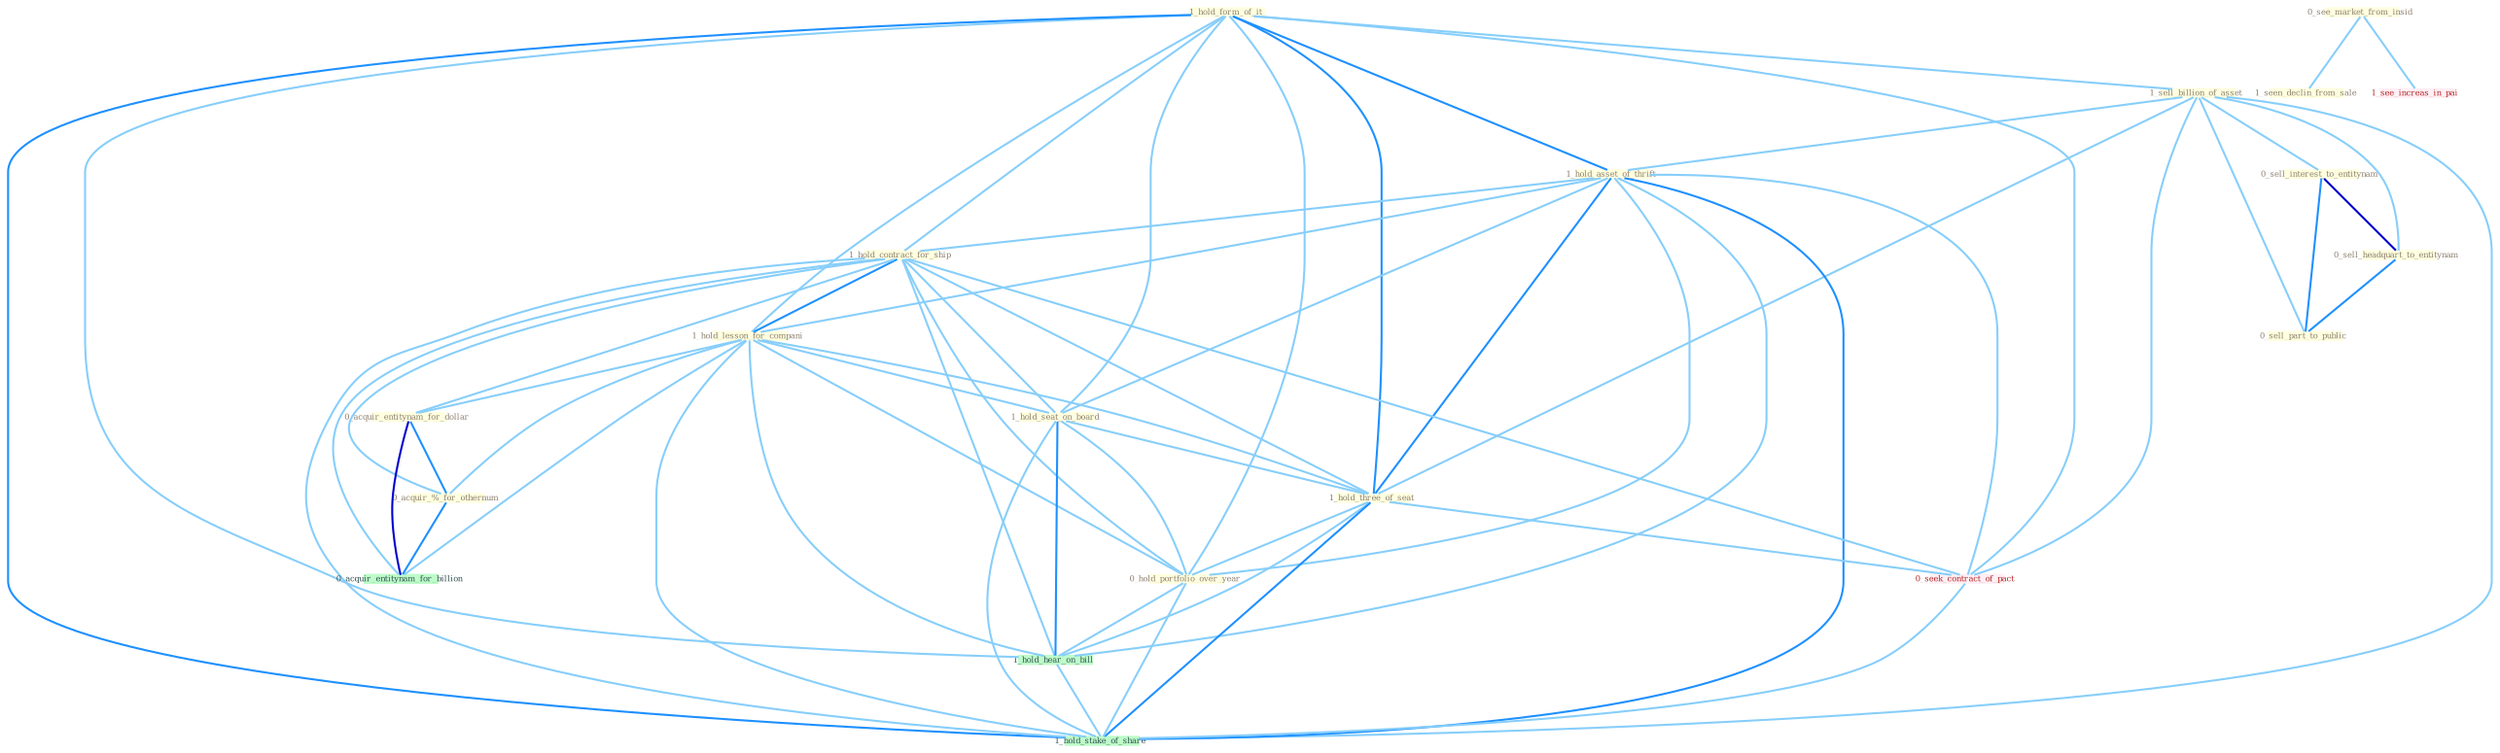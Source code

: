 Graph G{ 
    node
    [shape=polygon,style=filled,width=.5,height=.06,color="#BDFCC9",fixedsize=true,fontsize=4,
    fontcolor="#2f4f4f"];
    {node
    [color="#ffffe0", fontcolor="#8b7d6b"] "1_hold_form_of_it " "1_sell_billion_of_asset " "1_hold_asset_of_thrift " "1_hold_contract_for_ship " "1_hold_lesson_for_compani " "0_see_market_from_insid " "0_acquir_entitynam_for_dollar " "1_hold_seat_on_board " "1_hold_three_of_seat " "1_seen_declin_from_sale " "0_hold_portfolio_over_year " "0_sell_interest_to_entitynam " "0_sell_headquart_to_entitynam " "0_acquir_%_for_othernum " "0_sell_part_to_public "}
{node [color="#fff0f5", fontcolor="#b22222"] "0_seek_contract_of_pact " "1_see_increas_in_pai "}
edge [color="#B0E2FF"];

	"1_hold_form_of_it " -- "1_sell_billion_of_asset " [w="1", color="#87cefa" ];
	"1_hold_form_of_it " -- "1_hold_asset_of_thrift " [w="2", color="#1e90ff" , len=0.8];
	"1_hold_form_of_it " -- "1_hold_contract_for_ship " [w="1", color="#87cefa" ];
	"1_hold_form_of_it " -- "1_hold_lesson_for_compani " [w="1", color="#87cefa" ];
	"1_hold_form_of_it " -- "1_hold_seat_on_board " [w="1", color="#87cefa" ];
	"1_hold_form_of_it " -- "1_hold_three_of_seat " [w="2", color="#1e90ff" , len=0.8];
	"1_hold_form_of_it " -- "0_hold_portfolio_over_year " [w="1", color="#87cefa" ];
	"1_hold_form_of_it " -- "0_seek_contract_of_pact " [w="1", color="#87cefa" ];
	"1_hold_form_of_it " -- "1_hold_hear_on_bill " [w="1", color="#87cefa" ];
	"1_hold_form_of_it " -- "1_hold_stake_of_share " [w="2", color="#1e90ff" , len=0.8];
	"1_sell_billion_of_asset " -- "1_hold_asset_of_thrift " [w="1", color="#87cefa" ];
	"1_sell_billion_of_asset " -- "1_hold_three_of_seat " [w="1", color="#87cefa" ];
	"1_sell_billion_of_asset " -- "0_sell_interest_to_entitynam " [w="1", color="#87cefa" ];
	"1_sell_billion_of_asset " -- "0_sell_headquart_to_entitynam " [w="1", color="#87cefa" ];
	"1_sell_billion_of_asset " -- "0_sell_part_to_public " [w="1", color="#87cefa" ];
	"1_sell_billion_of_asset " -- "0_seek_contract_of_pact " [w="1", color="#87cefa" ];
	"1_sell_billion_of_asset " -- "1_hold_stake_of_share " [w="1", color="#87cefa" ];
	"1_hold_asset_of_thrift " -- "1_hold_contract_for_ship " [w="1", color="#87cefa" ];
	"1_hold_asset_of_thrift " -- "1_hold_lesson_for_compani " [w="1", color="#87cefa" ];
	"1_hold_asset_of_thrift " -- "1_hold_seat_on_board " [w="1", color="#87cefa" ];
	"1_hold_asset_of_thrift " -- "1_hold_three_of_seat " [w="2", color="#1e90ff" , len=0.8];
	"1_hold_asset_of_thrift " -- "0_hold_portfolio_over_year " [w="1", color="#87cefa" ];
	"1_hold_asset_of_thrift " -- "0_seek_contract_of_pact " [w="1", color="#87cefa" ];
	"1_hold_asset_of_thrift " -- "1_hold_hear_on_bill " [w="1", color="#87cefa" ];
	"1_hold_asset_of_thrift " -- "1_hold_stake_of_share " [w="2", color="#1e90ff" , len=0.8];
	"1_hold_contract_for_ship " -- "1_hold_lesson_for_compani " [w="2", color="#1e90ff" , len=0.8];
	"1_hold_contract_for_ship " -- "0_acquir_entitynam_for_dollar " [w="1", color="#87cefa" ];
	"1_hold_contract_for_ship " -- "1_hold_seat_on_board " [w="1", color="#87cefa" ];
	"1_hold_contract_for_ship " -- "1_hold_three_of_seat " [w="1", color="#87cefa" ];
	"1_hold_contract_for_ship " -- "0_hold_portfolio_over_year " [w="1", color="#87cefa" ];
	"1_hold_contract_for_ship " -- "0_acquir_%_for_othernum " [w="1", color="#87cefa" ];
	"1_hold_contract_for_ship " -- "0_seek_contract_of_pact " [w="1", color="#87cefa" ];
	"1_hold_contract_for_ship " -- "0_acquir_entitynam_for_billion " [w="1", color="#87cefa" ];
	"1_hold_contract_for_ship " -- "1_hold_hear_on_bill " [w="1", color="#87cefa" ];
	"1_hold_contract_for_ship " -- "1_hold_stake_of_share " [w="1", color="#87cefa" ];
	"1_hold_lesson_for_compani " -- "0_acquir_entitynam_for_dollar " [w="1", color="#87cefa" ];
	"1_hold_lesson_for_compani " -- "1_hold_seat_on_board " [w="1", color="#87cefa" ];
	"1_hold_lesson_for_compani " -- "1_hold_three_of_seat " [w="1", color="#87cefa" ];
	"1_hold_lesson_for_compani " -- "0_hold_portfolio_over_year " [w="1", color="#87cefa" ];
	"1_hold_lesson_for_compani " -- "0_acquir_%_for_othernum " [w="1", color="#87cefa" ];
	"1_hold_lesson_for_compani " -- "0_acquir_entitynam_for_billion " [w="1", color="#87cefa" ];
	"1_hold_lesson_for_compani " -- "1_hold_hear_on_bill " [w="1", color="#87cefa" ];
	"1_hold_lesson_for_compani " -- "1_hold_stake_of_share " [w="1", color="#87cefa" ];
	"0_see_market_from_insid " -- "1_seen_declin_from_sale " [w="1", color="#87cefa" ];
	"0_see_market_from_insid " -- "1_see_increas_in_pai " [w="1", color="#87cefa" ];
	"0_acquir_entitynam_for_dollar " -- "0_acquir_%_for_othernum " [w="2", color="#1e90ff" , len=0.8];
	"0_acquir_entitynam_for_dollar " -- "0_acquir_entitynam_for_billion " [w="3", color="#0000cd" , len=0.6];
	"1_hold_seat_on_board " -- "1_hold_three_of_seat " [w="1", color="#87cefa" ];
	"1_hold_seat_on_board " -- "0_hold_portfolio_over_year " [w="1", color="#87cefa" ];
	"1_hold_seat_on_board " -- "1_hold_hear_on_bill " [w="2", color="#1e90ff" , len=0.8];
	"1_hold_seat_on_board " -- "1_hold_stake_of_share " [w="1", color="#87cefa" ];
	"1_hold_three_of_seat " -- "0_hold_portfolio_over_year " [w="1", color="#87cefa" ];
	"1_hold_three_of_seat " -- "0_seek_contract_of_pact " [w="1", color="#87cefa" ];
	"1_hold_three_of_seat " -- "1_hold_hear_on_bill " [w="1", color="#87cefa" ];
	"1_hold_three_of_seat " -- "1_hold_stake_of_share " [w="2", color="#1e90ff" , len=0.8];
	"0_hold_portfolio_over_year " -- "1_hold_hear_on_bill " [w="1", color="#87cefa" ];
	"0_hold_portfolio_over_year " -- "1_hold_stake_of_share " [w="1", color="#87cefa" ];
	"0_sell_interest_to_entitynam " -- "0_sell_headquart_to_entitynam " [w="3", color="#0000cd" , len=0.6];
	"0_sell_interest_to_entitynam " -- "0_sell_part_to_public " [w="2", color="#1e90ff" , len=0.8];
	"0_sell_headquart_to_entitynam " -- "0_sell_part_to_public " [w="2", color="#1e90ff" , len=0.8];
	"0_acquir_%_for_othernum " -- "0_acquir_entitynam_for_billion " [w="2", color="#1e90ff" , len=0.8];
	"0_seek_contract_of_pact " -- "1_hold_stake_of_share " [w="1", color="#87cefa" ];
	"1_hold_hear_on_bill " -- "1_hold_stake_of_share " [w="1", color="#87cefa" ];
}